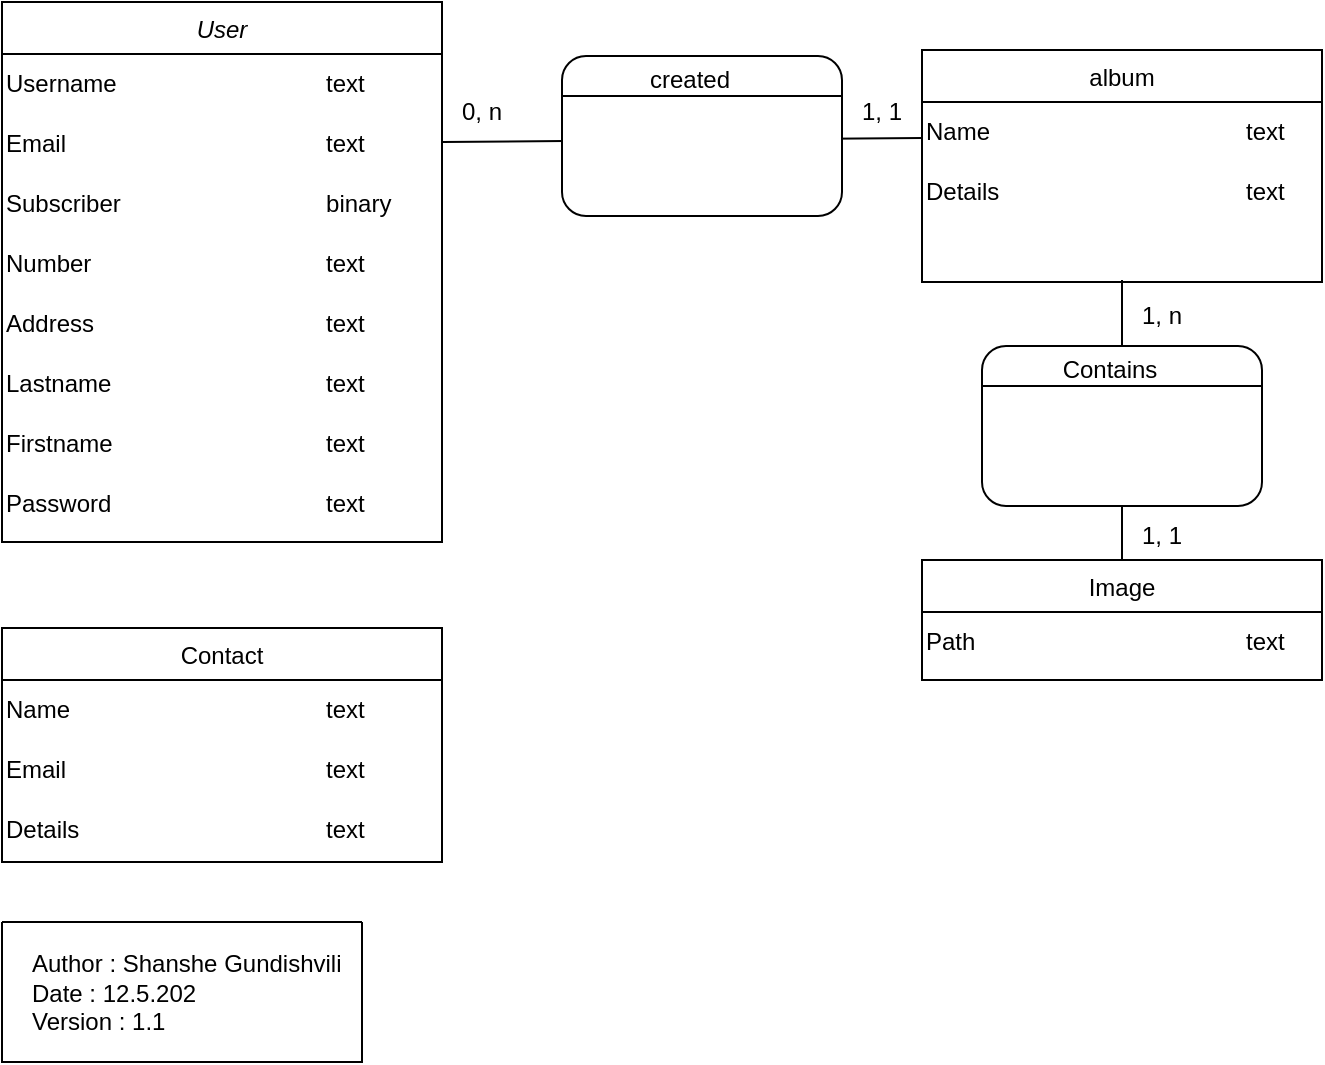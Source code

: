 <mxfile version="20.7.4" type="device"><diagram id="C5RBs43oDa-KdzZeNtuy" name="Page-1"><mxGraphModel dx="1658" dy="762" grid="1" gridSize="10" guides="1" tooltips="1" connect="1" arrows="1" fold="1" page="1" pageScale="1" pageWidth="827" pageHeight="1169" math="0" shadow="0"><root><mxCell id="WIyWlLk6GJQsqaUBKTNV-0"/><mxCell id="WIyWlLk6GJQsqaUBKTNV-1" parent="WIyWlLk6GJQsqaUBKTNV-0"/><mxCell id="zkfFHV4jXpPFQw0GAbJ--0" value="User" style="swimlane;fontStyle=2;align=center;verticalAlign=top;childLayout=stackLayout;horizontal=1;startSize=26;horizontalStack=0;resizeParent=1;resizeLast=0;collapsible=1;marginBottom=0;rounded=0;shadow=0;strokeWidth=1;" parent="WIyWlLk6GJQsqaUBKTNV-1" vertex="1"><mxGeometry x="40" y="60" width="220" height="270" as="geometry"><mxRectangle x="230" y="140" width="160" height="26" as="alternateBounds"/></mxGeometry></mxCell><mxCell id="Kec2OF-Mv5LSRnl-X4O1-25" value="Username&lt;span style=&quot;white-space: pre;&quot;&gt;&#9;&lt;/span&gt;&lt;span style=&quot;white-space: pre;&quot;&gt;&#9;&lt;/span&gt;&lt;span style=&quot;white-space: pre;&quot;&gt;&#9;&lt;span style=&quot;white-space: pre;&quot;&gt;&#9;&lt;/span&gt;&lt;/span&gt;text" style="text;html=1;align=left;verticalAlign=middle;resizable=0;points=[];autosize=1;strokeColor=none;fillColor=none;imageAlign=left;imageAspect=1;" parent="zkfFHV4jXpPFQw0GAbJ--0" vertex="1"><mxGeometry y="26" width="220" height="30" as="geometry"/></mxCell><mxCell id="Kec2OF-Mv5LSRnl-X4O1-1" value="Email&lt;span style=&quot;white-space: pre;&quot;&gt;&#9;&lt;/span&gt;&lt;span style=&quot;white-space: pre;&quot;&gt;&#9;&lt;/span&gt;&lt;span style=&quot;white-space: pre;&quot;&gt;&#9;&lt;/span&gt;&lt;span style=&quot;white-space: pre;&quot;&gt;&#9;&lt;span style=&quot;white-space: pre;&quot;&gt;&#9;&lt;/span&gt;&lt;/span&gt;text" style="text;html=1;align=left;verticalAlign=middle;resizable=0;points=[];autosize=1;strokeColor=none;fillColor=none;imageAlign=left;imageAspect=1;" parent="zkfFHV4jXpPFQw0GAbJ--0" vertex="1"><mxGeometry y="56" width="220" height="30" as="geometry"/></mxCell><mxCell id="Kec2OF-Mv5LSRnl-X4O1-13" value="Subscriber&lt;span style=&quot;white-space: pre;&quot;&gt;&#9;&lt;/span&gt;&lt;span style=&quot;white-space: pre;&quot;&gt;&#9;&lt;/span&gt;&lt;span style=&quot;white-space: pre;&quot;&gt;&#9;&lt;/span&gt;&lt;span style=&quot;white-space: pre;&quot;&gt;&#9;&lt;/span&gt;binary" style="text;html=1;align=left;verticalAlign=middle;resizable=0;points=[];autosize=1;strokeColor=none;fillColor=none;imageAlign=left;imageAspect=1;" parent="zkfFHV4jXpPFQw0GAbJ--0" vertex="1"><mxGeometry y="86" width="220" height="30" as="geometry"/></mxCell><mxCell id="Kec2OF-Mv5LSRnl-X4O1-6" value="Number&lt;span style=&quot;white-space: pre;&quot;&gt;&#9;&lt;/span&gt;&lt;span style=&quot;white-space: pre;&quot;&gt;&#9;&lt;/span&gt;&lt;span style=&quot;white-space: pre;&quot;&gt;&#9;&lt;/span&gt;&lt;span style=&quot;white-space: pre;&quot;&gt;&#9;&lt;/span&gt;&lt;span style=&quot;white-space: pre;&quot;&gt;&#9;&lt;/span&gt;text" style="text;html=1;align=left;verticalAlign=middle;resizable=0;points=[];autosize=1;strokeColor=none;fillColor=none;imageAlign=left;imageAspect=1;" parent="zkfFHV4jXpPFQw0GAbJ--0" vertex="1"><mxGeometry y="116" width="220" height="30" as="geometry"/></mxCell><mxCell id="Kec2OF-Mv5LSRnl-X4O1-5" value="Address&lt;span style=&quot;white-space: pre;&quot;&gt;&#9;&lt;/span&gt;&lt;span style=&quot;white-space: pre;&quot;&gt;&#9;&lt;/span&gt;&lt;span style=&quot;white-space: pre;&quot;&gt;&#9;&lt;/span&gt;&lt;span style=&quot;white-space: pre;&quot;&gt;&#9;&lt;/span&gt;&lt;span style=&quot;white-space: pre;&quot;&gt;&#9;&lt;/span&gt;text" style="text;html=1;align=left;verticalAlign=middle;resizable=0;points=[];autosize=1;strokeColor=none;fillColor=none;imageAlign=left;imageAspect=1;" parent="zkfFHV4jXpPFQw0GAbJ--0" vertex="1"><mxGeometry y="146" width="220" height="30" as="geometry"/></mxCell><mxCell id="Kec2OF-Mv5LSRnl-X4O1-4" value="Lastname&lt;span style=&quot;white-space: pre;&quot;&gt;&#9;&lt;/span&gt;&lt;span style=&quot;white-space: pre;&quot;&gt;&#9;&lt;/span&gt;&lt;span style=&quot;white-space: pre;&quot;&gt;&#9;&lt;/span&gt;&lt;span style=&quot;white-space: pre;&quot;&gt;&#9;&lt;/span&gt;text" style="text;html=1;align=left;verticalAlign=middle;resizable=0;points=[];autosize=1;strokeColor=none;fillColor=none;imageAlign=left;imageAspect=1;" parent="zkfFHV4jXpPFQw0GAbJ--0" vertex="1"><mxGeometry y="176" width="220" height="30" as="geometry"/></mxCell><mxCell id="Kec2OF-Mv5LSRnl-X4O1-3" value="Firstname&lt;span style=&quot;white-space: pre;&quot;&gt;&#9;&lt;/span&gt;&lt;span style=&quot;white-space: pre;&quot;&gt;&#9;&lt;/span&gt;&lt;span style=&quot;white-space: pre;&quot;&gt;&#9;&lt;/span&gt;&lt;span style=&quot;white-space: pre;&quot;&gt;&#9;&lt;/span&gt;text" style="text;html=1;align=left;verticalAlign=middle;resizable=0;points=[];autosize=1;strokeColor=none;fillColor=none;imageAlign=left;imageAspect=1;" parent="zkfFHV4jXpPFQw0GAbJ--0" vertex="1"><mxGeometry y="206" width="220" height="30" as="geometry"/></mxCell><mxCell id="Kec2OF-Mv5LSRnl-X4O1-2" value="Password&lt;span style=&quot;white-space: pre;&quot;&gt;&#9;&lt;/span&gt;&lt;span style=&quot;white-space: pre;&quot;&gt;&#9;&lt;/span&gt;&lt;span style=&quot;white-space: pre;&quot;&gt;&#9;&lt;/span&gt;&lt;span style=&quot;white-space: pre;&quot;&gt;&#9;&lt;/span&gt;text" style="text;html=1;align=left;verticalAlign=middle;resizable=0;points=[];autosize=1;strokeColor=none;fillColor=none;imageAlign=left;imageAspect=1;" parent="zkfFHV4jXpPFQw0GAbJ--0" vertex="1"><mxGeometry y="236" width="220" height="30" as="geometry"/></mxCell><mxCell id="zkfFHV4jXpPFQw0GAbJ--13" value="Image" style="swimlane;fontStyle=0;align=center;verticalAlign=top;childLayout=stackLayout;horizontal=1;startSize=26;horizontalStack=0;resizeParent=1;resizeLast=0;collapsible=1;marginBottom=0;rounded=0;shadow=0;strokeWidth=1;" parent="WIyWlLk6GJQsqaUBKTNV-1" vertex="1"><mxGeometry x="500" y="339" width="200" height="60" as="geometry"><mxRectangle x="340" y="380" width="170" height="26" as="alternateBounds"/></mxGeometry></mxCell><mxCell id="Kec2OF-Mv5LSRnl-X4O1-14" value="Path&lt;span style=&quot;white-space: pre;&quot;&gt;&#9;&lt;/span&gt;&lt;span style=&quot;white-space: pre;&quot;&gt;&#9;&lt;/span&gt;&lt;span style=&quot;white-space: pre;&quot;&gt;&#9;&lt;/span&gt;&lt;span style=&quot;white-space: pre;&quot;&gt;&#9;&lt;/span&gt;&lt;span style=&quot;white-space: pre;&quot;&gt;&#9;&lt;/span&gt;&lt;span style=&quot;white-space: pre;&quot;&gt;&#9;&lt;/span&gt;text" style="text;html=1;align=left;verticalAlign=middle;resizable=0;points=[];autosize=1;strokeColor=none;fillColor=none;imageAlign=left;imageAspect=1;" parent="zkfFHV4jXpPFQw0GAbJ--13" vertex="1"><mxGeometry y="26" width="200" height="30" as="geometry"/></mxCell><mxCell id="zkfFHV4jXpPFQw0GAbJ--17" value="album" style="swimlane;fontStyle=0;align=center;verticalAlign=top;childLayout=stackLayout;horizontal=1;startSize=26;horizontalStack=0;resizeParent=1;resizeLast=0;collapsible=1;marginBottom=0;rounded=0;shadow=0;strokeWidth=1;" parent="WIyWlLk6GJQsqaUBKTNV-1" vertex="1"><mxGeometry x="500" y="84" width="200" height="116" as="geometry"><mxRectangle x="550" y="140" width="160" height="26" as="alternateBounds"/></mxGeometry></mxCell><mxCell id="Kec2OF-Mv5LSRnl-X4O1-15" value="Name&lt;span style=&quot;white-space: pre;&quot;&gt;&#9;&lt;/span&gt;&lt;span style=&quot;white-space: pre;&quot;&gt;&#9;&lt;/span&gt;&lt;span style=&quot;white-space: pre;&quot;&gt;&#9;&lt;/span&gt;&lt;span style=&quot;white-space: pre;&quot;&gt;&#9;&lt;/span&gt;&lt;span style=&quot;white-space: pre;&quot;&gt;&#9;&lt;/span&gt;text" style="text;html=1;align=left;verticalAlign=middle;resizable=0;points=[];autosize=1;strokeColor=none;fillColor=none;imageAlign=left;imageAspect=1;" parent="zkfFHV4jXpPFQw0GAbJ--17" vertex="1"><mxGeometry y="26" width="200" height="30" as="geometry"/></mxCell><mxCell id="e6NuVHEvXq1VKU2HaGVZ-0" value="Details&lt;span style=&quot;white-space: pre;&quot;&gt;&#9;&lt;/span&gt;&lt;span style=&quot;white-space: pre;&quot;&gt;&#9;&lt;/span&gt;&lt;span style=&quot;white-space: pre;&quot;&gt;&#9;&lt;/span&gt;&lt;span style=&quot;white-space: pre;&quot;&gt;&#9;&lt;/span&gt;&lt;span style=&quot;white-space: pre;&quot;&gt;&#9;&lt;/span&gt;text" style="text;html=1;align=left;verticalAlign=middle;resizable=0;points=[];autosize=1;strokeColor=none;fillColor=none;imageAlign=left;imageAspect=1;" parent="zkfFHV4jXpPFQw0GAbJ--17" vertex="1"><mxGeometry y="56" width="200" height="30" as="geometry"/></mxCell><mxCell id="Kec2OF-Mv5LSRnl-X4O1-16" value="&lt;br&gt;" style="text;html=1;align=left;verticalAlign=middle;resizable=0;points=[];autosize=1;strokeColor=none;fillColor=none;imageAlign=left;imageAspect=1;" parent="zkfFHV4jXpPFQw0GAbJ--17" vertex="1"><mxGeometry y="86" width="200" height="30" as="geometry"/></mxCell><mxCell id="Kec2OF-Mv5LSRnl-X4O1-17" value="Contact" style="swimlane;fontStyle=0;align=center;verticalAlign=top;childLayout=stackLayout;horizontal=1;startSize=26;horizontalStack=0;resizeParent=1;resizeLast=0;collapsible=1;marginBottom=0;rounded=0;shadow=0;strokeWidth=1;" parent="WIyWlLk6GJQsqaUBKTNV-1" vertex="1"><mxGeometry x="40" y="373" width="220" height="117" as="geometry"><mxRectangle x="550" y="140" width="160" height="26" as="alternateBounds"/></mxGeometry></mxCell><mxCell id="Kec2OF-Mv5LSRnl-X4O1-19" value="Name&lt;span style=&quot;white-space: pre;&quot;&gt;&#9;&lt;/span&gt;&lt;span style=&quot;white-space: pre;&quot;&gt;&#9;&lt;/span&gt;&lt;span style=&quot;white-space: pre;&quot;&gt;&#9;&lt;/span&gt;&lt;span style=&quot;white-space: pre;&quot;&gt;&#9;&lt;/span&gt;&lt;span style=&quot;white-space: pre;&quot;&gt;&#9;&lt;/span&gt;text" style="text;html=1;align=left;verticalAlign=middle;resizable=0;points=[];autosize=1;strokeColor=none;fillColor=none;imageAlign=left;imageAspect=1;" parent="Kec2OF-Mv5LSRnl-X4O1-17" vertex="1"><mxGeometry y="26" width="220" height="30" as="geometry"/></mxCell><mxCell id="Kec2OF-Mv5LSRnl-X4O1-20" value="Email&lt;span style=&quot;white-space: pre;&quot;&gt;&#9;&lt;/span&gt;&lt;span style=&quot;white-space: pre;&quot;&gt;&#9;&lt;/span&gt;&lt;span style=&quot;white-space: pre;&quot;&gt;&#9;&lt;/span&gt;&lt;span style=&quot;white-space: pre;&quot;&gt;&#9;&lt;/span&gt;&lt;span style=&quot;white-space: pre;&quot;&gt;&#9;&lt;/span&gt;text" style="text;html=1;align=left;verticalAlign=middle;resizable=0;points=[];autosize=1;strokeColor=none;fillColor=none;imageAlign=left;imageAspect=1;" parent="Kec2OF-Mv5LSRnl-X4O1-17" vertex="1"><mxGeometry y="56" width="220" height="30" as="geometry"/></mxCell><mxCell id="Kec2OF-Mv5LSRnl-X4O1-21" value="Details&lt;span style=&quot;white-space: pre;&quot;&gt;&#9;&lt;/span&gt;&lt;span style=&quot;white-space: pre;&quot;&gt;&#9;&lt;/span&gt;&lt;span style=&quot;white-space: pre;&quot;&gt;&#9;&lt;/span&gt;&lt;span style=&quot;white-space: pre;&quot;&gt;&#9;&lt;/span&gt;&lt;span style=&quot;white-space: pre;&quot;&gt;&#9;&lt;/span&gt;text" style="text;html=1;align=left;verticalAlign=middle;resizable=0;points=[];autosize=1;strokeColor=none;fillColor=none;imageAlign=left;imageAspect=1;" parent="Kec2OF-Mv5LSRnl-X4O1-17" vertex="1"><mxGeometry y="86" width="220" height="30" as="geometry"/></mxCell><mxCell id="Kec2OF-Mv5LSRnl-X4O1-23" value="" style="endArrow=none;html=1;rounded=0;entryX=0;entryY=0.5;entryDx=0;entryDy=0;" parent="WIyWlLk6GJQsqaUBKTNV-1" edge="1"><mxGeometry width="50" height="50" relative="1" as="geometry"><mxPoint x="260" y="130" as="sourcePoint"/><mxPoint x="500" y="128" as="targetPoint"/></mxGeometry></mxCell><mxCell id="Kec2OF-Mv5LSRnl-X4O1-24" value="" style="endArrow=none;html=1;rounded=0;entryX=0.5;entryY=1;entryDx=0;entryDy=0;exitX=0.5;exitY=0;exitDx=0;exitDy=0;" parent="WIyWlLk6GJQsqaUBKTNV-1" source="zkfFHV4jXpPFQw0GAbJ--13" edge="1"><mxGeometry width="50" height="50" relative="1" as="geometry"><mxPoint x="450" y="479" as="sourcePoint"/><mxPoint x="600" y="199" as="targetPoint"/></mxGeometry></mxCell><mxCell id="Kec2OF-Mv5LSRnl-X4O1-27" value="" style="rounded=1;whiteSpace=wrap;html=1;" parent="WIyWlLk6GJQsqaUBKTNV-1" vertex="1"><mxGeometry x="320" y="87" width="140" height="80" as="geometry"/></mxCell><mxCell id="Kec2OF-Mv5LSRnl-X4O1-28" value="" style="endArrow=none;html=1;rounded=0;exitX=0;exitY=0.25;exitDx=0;exitDy=0;entryX=1;entryY=0.25;entryDx=0;entryDy=0;" parent="WIyWlLk6GJQsqaUBKTNV-1" source="Kec2OF-Mv5LSRnl-X4O1-27" target="Kec2OF-Mv5LSRnl-X4O1-27" edge="1"><mxGeometry width="50" height="50" relative="1" as="geometry"><mxPoint x="730" y="450" as="sourcePoint"/><mxPoint x="780" y="400" as="targetPoint"/></mxGeometry></mxCell><mxCell id="Kec2OF-Mv5LSRnl-X4O1-30" value="created" style="text;html=1;strokeColor=none;fillColor=none;align=center;verticalAlign=middle;whiteSpace=wrap;rounded=0;" parent="WIyWlLk6GJQsqaUBKTNV-1" vertex="1"><mxGeometry x="353.5" y="84" width="60" height="30" as="geometry"/></mxCell><mxCell id="Kec2OF-Mv5LSRnl-X4O1-32" value="" style="rounded=1;whiteSpace=wrap;html=1;" parent="WIyWlLk6GJQsqaUBKTNV-1" vertex="1"><mxGeometry x="530" y="232" width="140" height="80" as="geometry"/></mxCell><mxCell id="Kec2OF-Mv5LSRnl-X4O1-33" value="" style="endArrow=none;html=1;rounded=0;exitX=0;exitY=0.25;exitDx=0;exitDy=0;entryX=1;entryY=0.25;entryDx=0;entryDy=0;" parent="WIyWlLk6GJQsqaUBKTNV-1" source="Kec2OF-Mv5LSRnl-X4O1-32" target="Kec2OF-Mv5LSRnl-X4O1-32" edge="1"><mxGeometry width="50" height="50" relative="1" as="geometry"><mxPoint x="940" y="595" as="sourcePoint"/><mxPoint x="990" y="545" as="targetPoint"/></mxGeometry></mxCell><mxCell id="Kec2OF-Mv5LSRnl-X4O1-34" value="Contains" style="text;html=1;strokeColor=none;fillColor=none;align=center;verticalAlign=middle;whiteSpace=wrap;rounded=0;" parent="WIyWlLk6GJQsqaUBKTNV-1" vertex="1"><mxGeometry x="563.5" y="229" width="60" height="30" as="geometry"/></mxCell><mxCell id="Kec2OF-Mv5LSRnl-X4O1-35" value="1, n" style="text;html=1;strokeColor=none;fillColor=none;align=center;verticalAlign=middle;whiteSpace=wrap;rounded=0;" parent="WIyWlLk6GJQsqaUBKTNV-1" vertex="1"><mxGeometry x="590" y="202" width="60" height="30" as="geometry"/></mxCell><mxCell id="Kec2OF-Mv5LSRnl-X4O1-36" value="1, 1" style="text;html=1;strokeColor=none;fillColor=none;align=center;verticalAlign=middle;whiteSpace=wrap;rounded=0;" parent="WIyWlLk6GJQsqaUBKTNV-1" vertex="1"><mxGeometry x="590" y="312" width="60" height="30" as="geometry"/></mxCell><mxCell id="Kec2OF-Mv5LSRnl-X4O1-37" value="0, n" style="text;html=1;strokeColor=none;fillColor=none;align=center;verticalAlign=middle;whiteSpace=wrap;rounded=0;" parent="WIyWlLk6GJQsqaUBKTNV-1" vertex="1"><mxGeometry x="250" y="100" width="60" height="30" as="geometry"/></mxCell><mxCell id="Kec2OF-Mv5LSRnl-X4O1-38" value="1, 1" style="text;html=1;strokeColor=none;fillColor=none;align=center;verticalAlign=middle;whiteSpace=wrap;rounded=0;" parent="WIyWlLk6GJQsqaUBKTNV-1" vertex="1"><mxGeometry x="450" y="100" width="60" height="30" as="geometry"/></mxCell><mxCell id="Kec2OF-Mv5LSRnl-X4O1-43" value="" style="swimlane;startSize=0;" parent="WIyWlLk6GJQsqaUBKTNV-1" vertex="1"><mxGeometry x="40" y="520" width="180" height="70" as="geometry"/></mxCell><mxCell id="Kec2OF-Mv5LSRnl-X4O1-45" value="&lt;br&gt;Author : Shanshe Gundishvili&lt;br&gt;Date : 12.5.202&lt;br&gt;Version : 1.1" style="text;html=1;strokeColor=none;fillColor=none;spacing=5;spacingTop=-20;whiteSpace=wrap;overflow=hidden;rounded=0;" parent="Kec2OF-Mv5LSRnl-X4O1-43" vertex="1"><mxGeometry x="10" y="10" width="170" height="60" as="geometry"/></mxCell></root></mxGraphModel></diagram></mxfile>
